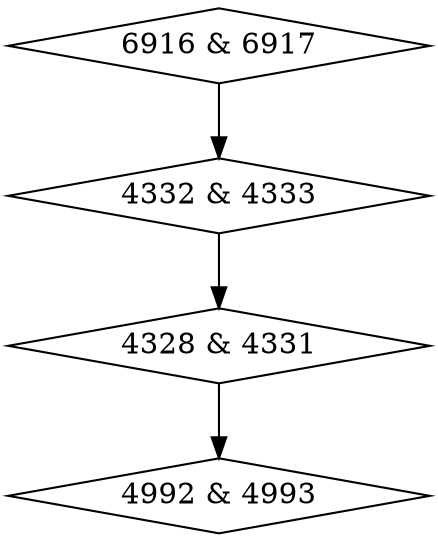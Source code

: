 digraph {
0 [label = "4328 & 4331", shape = diamond];
1 [label = "4332 & 4333", shape = diamond];
2 [label = "4992 & 4993", shape = diamond];
3 [label = "6916 & 6917", shape = diamond];
0->2;
1->0;
3->1;
}
